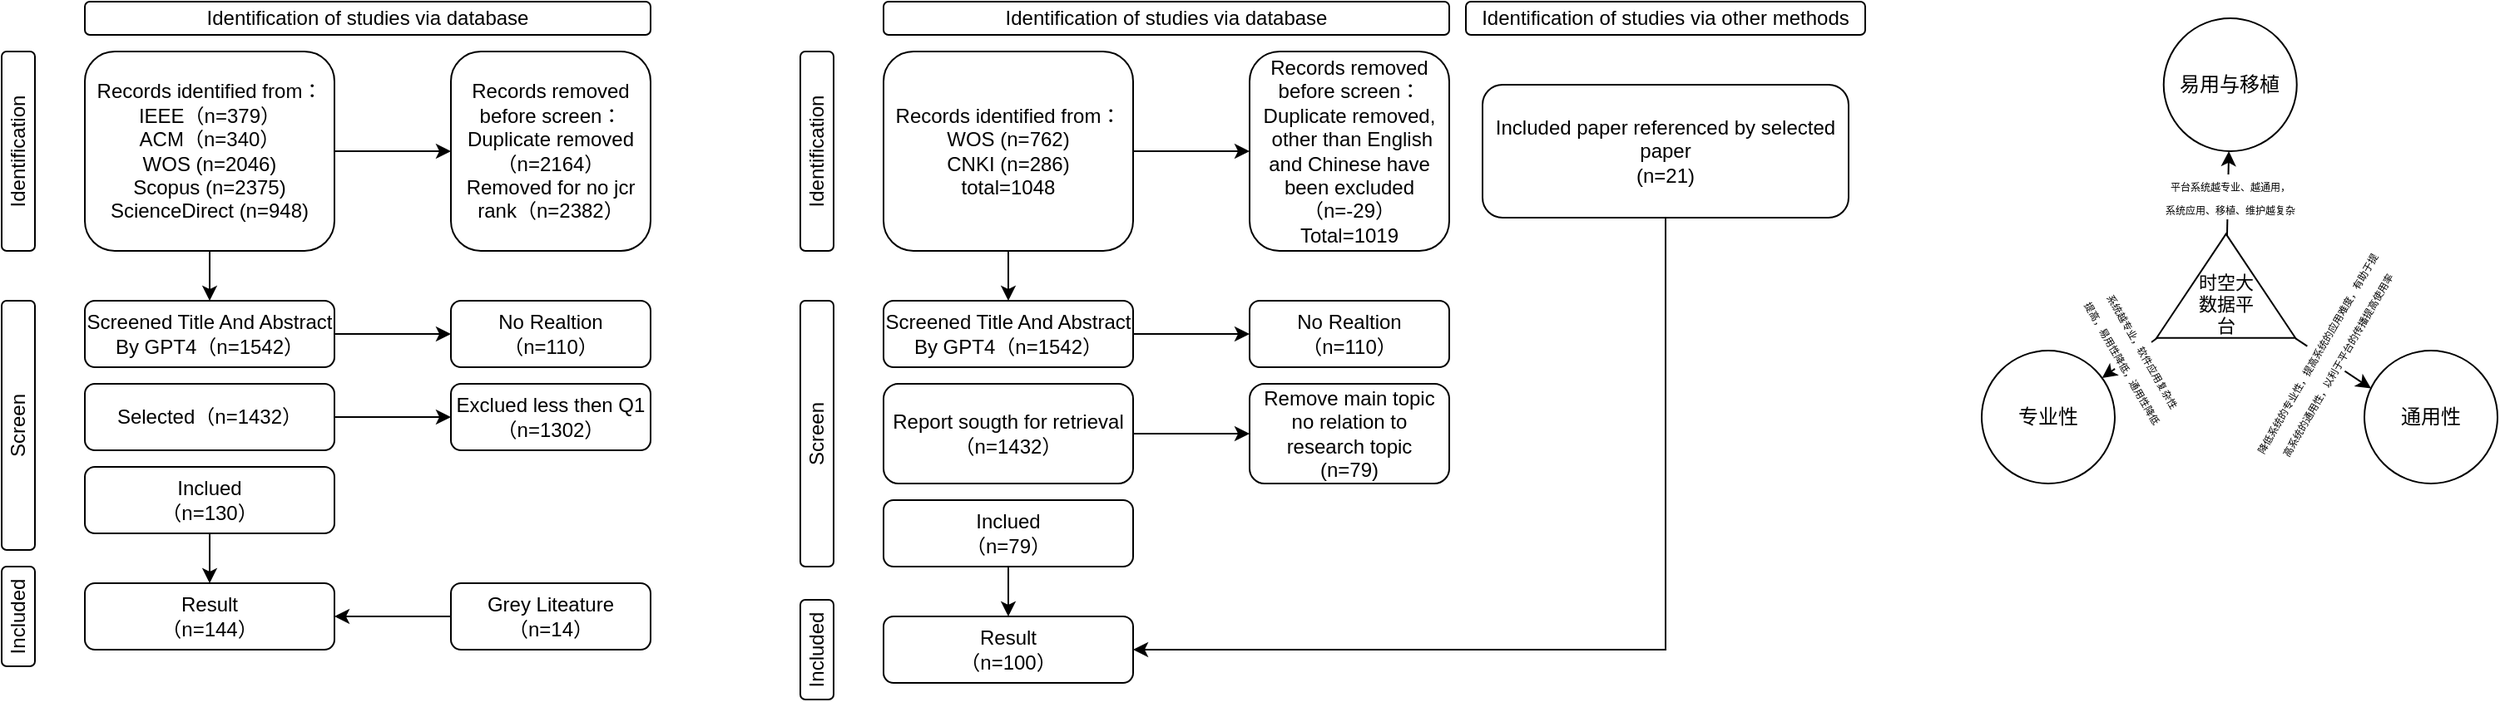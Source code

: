 <mxfile version="26.2.9">
  <diagram name="第 1 页" id="8o8XvhP2dbl5_3nsmxD9">
    <mxGraphModel dx="985" dy="546" grid="0" gridSize="10" guides="0" tooltips="1" connect="1" arrows="1" fold="1" page="0" pageScale="1" pageWidth="827" pageHeight="1169" math="0" shadow="0">
      <root>
        <mxCell id="0" />
        <mxCell id="1" parent="0" />
        <mxCell id="wGT_a7te1NiHUHG1gqh5-1" value="Identification" style="rounded=1;html=1;whiteSpace=wrap;horizontal=0;" parent="1" vertex="1">
          <mxGeometry x="30" y="150" width="20" height="120" as="geometry" />
        </mxCell>
        <mxCell id="wGT_a7te1NiHUHG1gqh5-2" value="Screen" style="rounded=1;whiteSpace=wrap;html=1;horizontal=0;" parent="1" vertex="1">
          <mxGeometry x="30" y="300" width="20" height="150" as="geometry" />
        </mxCell>
        <mxCell id="wGT_a7te1NiHUHG1gqh5-3" value="Included" style="rounded=1;whiteSpace=wrap;html=1;horizontal=0;" parent="1" vertex="1">
          <mxGeometry x="30" y="460" width="20" height="60" as="geometry" />
        </mxCell>
        <mxCell id="wGT_a7te1NiHUHG1gqh5-4" value="Identification of studies via database" style="rounded=1;whiteSpace=wrap;html=1;" parent="1" vertex="1">
          <mxGeometry x="80" y="120" width="340" height="20" as="geometry" />
        </mxCell>
        <mxCell id="wGT_a7te1NiHUHG1gqh5-8" style="edgeStyle=orthogonalEdgeStyle;rounded=0;orthogonalLoop=1;jettySize=auto;html=1;" parent="1" source="wGT_a7te1NiHUHG1gqh5-6" target="wGT_a7te1NiHUHG1gqh5-7" edge="1">
          <mxGeometry relative="1" as="geometry" />
        </mxCell>
        <mxCell id="wGT_a7te1NiHUHG1gqh5-32" style="edgeStyle=orthogonalEdgeStyle;rounded=0;orthogonalLoop=1;jettySize=auto;html=1;entryX=0.5;entryY=0;entryDx=0;entryDy=0;" parent="1" source="wGT_a7te1NiHUHG1gqh5-6" target="wGT_a7te1NiHUHG1gqh5-9" edge="1">
          <mxGeometry relative="1" as="geometry" />
        </mxCell>
        <mxCell id="wGT_a7te1NiHUHG1gqh5-6" value="Records identified from：&lt;br&gt;IEEE（n=379）&lt;br&gt;ACM（n=340）&lt;br&gt;&lt;div&gt;WOS (n=2046)&lt;/div&gt;&lt;div&gt;Scopus (n=2375)&lt;/div&gt;&lt;div&gt;ScienceDirect (n=948)&lt;/div&gt;" style="rounded=1;whiteSpace=wrap;html=1;" parent="1" vertex="1">
          <mxGeometry x="80" y="150" width="150" height="120" as="geometry" />
        </mxCell>
        <mxCell id="wGT_a7te1NiHUHG1gqh5-7" value="Records removed before screen：&lt;br&gt;Duplicate removed（n=2164）&lt;br&gt;Removed for no jcr rank（n=2382）" style="rounded=1;whiteSpace=wrap;html=1;" parent="1" vertex="1">
          <mxGeometry x="300" y="150" width="120" height="120" as="geometry" />
        </mxCell>
        <mxCell id="wGT_a7te1NiHUHG1gqh5-14" style="edgeStyle=orthogonalEdgeStyle;rounded=0;orthogonalLoop=1;jettySize=auto;html=1;" parent="1" source="wGT_a7te1NiHUHG1gqh5-9" target="wGT_a7te1NiHUHG1gqh5-13" edge="1">
          <mxGeometry relative="1" as="geometry" />
        </mxCell>
        <mxCell id="wGT_a7te1NiHUHG1gqh5-9" value="Screened Title And Abstract By GPT4（n=1542）" style="rounded=1;whiteSpace=wrap;html=1;" parent="1" vertex="1">
          <mxGeometry x="80" y="300" width="150" height="40" as="geometry" />
        </mxCell>
        <mxCell id="wGT_a7te1NiHUHG1gqh5-16" style="edgeStyle=orthogonalEdgeStyle;rounded=0;orthogonalLoop=1;jettySize=auto;html=1;" parent="1" source="wGT_a7te1NiHUHG1gqh5-10" target="wGT_a7te1NiHUHG1gqh5-15" edge="1">
          <mxGeometry relative="1" as="geometry" />
        </mxCell>
        <mxCell id="wGT_a7te1NiHUHG1gqh5-10" value="Selected（n=1432）" style="rounded=1;whiteSpace=wrap;html=1;" parent="1" vertex="1">
          <mxGeometry x="80" y="350" width="150" height="40" as="geometry" />
        </mxCell>
        <mxCell id="wGT_a7te1NiHUHG1gqh5-33" style="edgeStyle=orthogonalEdgeStyle;rounded=0;orthogonalLoop=1;jettySize=auto;html=1;" parent="1" source="wGT_a7te1NiHUHG1gqh5-11" target="wGT_a7te1NiHUHG1gqh5-12" edge="1">
          <mxGeometry relative="1" as="geometry" />
        </mxCell>
        <mxCell id="wGT_a7te1NiHUHG1gqh5-11" value="Inclued&lt;br&gt;（n=130）" style="rounded=1;whiteSpace=wrap;html=1;" parent="1" vertex="1">
          <mxGeometry x="80" y="400" width="150" height="40" as="geometry" />
        </mxCell>
        <mxCell id="wGT_a7te1NiHUHG1gqh5-12" value="Result&lt;br&gt;（n=144）" style="rounded=1;whiteSpace=wrap;html=1;" parent="1" vertex="1">
          <mxGeometry x="80" y="470" width="150" height="40" as="geometry" />
        </mxCell>
        <mxCell id="wGT_a7te1NiHUHG1gqh5-13" value="No Realtion&lt;br&gt;（n=110）" style="rounded=1;whiteSpace=wrap;html=1;" parent="1" vertex="1">
          <mxGeometry x="300" y="300" width="120" height="40" as="geometry" />
        </mxCell>
        <mxCell id="wGT_a7te1NiHUHG1gqh5-15" value="Exclued less then Q1&lt;br&gt;（n=1302）" style="rounded=1;whiteSpace=wrap;html=1;" parent="1" vertex="1">
          <mxGeometry x="300" y="350" width="120" height="40" as="geometry" />
        </mxCell>
        <mxCell id="Lo8Q3yd1pTkiiWMSKk8t-3" style="edgeStyle=orthogonalEdgeStyle;rounded=0;orthogonalLoop=1;jettySize=auto;html=1;" parent="1" source="Lo8Q3yd1pTkiiWMSKk8t-2" target="wGT_a7te1NiHUHG1gqh5-12" edge="1">
          <mxGeometry relative="1" as="geometry" />
        </mxCell>
        <mxCell id="Lo8Q3yd1pTkiiWMSKk8t-2" value="Grey Liteature&lt;br&gt;（n=14）" style="rounded=1;whiteSpace=wrap;html=1;" parent="1" vertex="1">
          <mxGeometry x="300" y="470" width="120" height="40" as="geometry" />
        </mxCell>
        <mxCell id="UTdYP_ob4YdQUdbvaLEM-1" value="Identification" style="rounded=1;html=1;whiteSpace=wrap;horizontal=0;" parent="1" vertex="1">
          <mxGeometry x="510" y="150" width="20" height="120" as="geometry" />
        </mxCell>
        <mxCell id="UTdYP_ob4YdQUdbvaLEM-2" value="Screen" style="rounded=1;whiteSpace=wrap;html=1;horizontal=0;" parent="1" vertex="1">
          <mxGeometry x="510" y="300" width="20" height="160" as="geometry" />
        </mxCell>
        <mxCell id="UTdYP_ob4YdQUdbvaLEM-3" value="Included" style="rounded=1;whiteSpace=wrap;html=1;horizontal=0;" parent="1" vertex="1">
          <mxGeometry x="510" y="480" width="20" height="60" as="geometry" />
        </mxCell>
        <mxCell id="UTdYP_ob4YdQUdbvaLEM-4" value="Identification of studies via database" style="rounded=1;whiteSpace=wrap;html=1;" parent="1" vertex="1">
          <mxGeometry x="560" y="120" width="340" height="20" as="geometry" />
        </mxCell>
        <mxCell id="UTdYP_ob4YdQUdbvaLEM-5" style="edgeStyle=orthogonalEdgeStyle;rounded=0;orthogonalLoop=1;jettySize=auto;html=1;" parent="1" source="UTdYP_ob4YdQUdbvaLEM-7" target="UTdYP_ob4YdQUdbvaLEM-8" edge="1">
          <mxGeometry relative="1" as="geometry" />
        </mxCell>
        <mxCell id="UTdYP_ob4YdQUdbvaLEM-6" style="edgeStyle=orthogonalEdgeStyle;rounded=0;orthogonalLoop=1;jettySize=auto;html=1;entryX=0.5;entryY=0;entryDx=0;entryDy=0;" parent="1" source="UTdYP_ob4YdQUdbvaLEM-7" target="UTdYP_ob4YdQUdbvaLEM-10" edge="1">
          <mxGeometry relative="1" as="geometry" />
        </mxCell>
        <mxCell id="UTdYP_ob4YdQUdbvaLEM-7" value="Records identified from：&lt;div&gt;WOS (n=762)&lt;/div&gt;&lt;div&gt;CNKI (n=286)&lt;/div&gt;&lt;div&gt;total=1048&lt;/div&gt;" style="rounded=1;whiteSpace=wrap;html=1;" parent="1" vertex="1">
          <mxGeometry x="560" y="150" width="150" height="120" as="geometry" />
        </mxCell>
        <mxCell id="UTdYP_ob4YdQUdbvaLEM-8" value="Records removed before screen：&lt;br&gt;&lt;div&gt;Duplicate removed,&lt;/div&gt;&lt;div&gt;&amp;nbsp;other than English and Chinese have been excluded&lt;/div&gt;&lt;div&gt;（n=-29）&lt;/div&gt;Total=1019" style="rounded=1;whiteSpace=wrap;html=1;" parent="1" vertex="1">
          <mxGeometry x="780" y="150" width="120" height="120" as="geometry" />
        </mxCell>
        <mxCell id="UTdYP_ob4YdQUdbvaLEM-9" style="edgeStyle=orthogonalEdgeStyle;rounded=0;orthogonalLoop=1;jettySize=auto;html=1;" parent="1" source="UTdYP_ob4YdQUdbvaLEM-10" target="UTdYP_ob4YdQUdbvaLEM-16" edge="1">
          <mxGeometry relative="1" as="geometry" />
        </mxCell>
        <mxCell id="UTdYP_ob4YdQUdbvaLEM-10" value="Screened Title And Abstract By GPT4（n=1542）" style="rounded=1;whiteSpace=wrap;html=1;" parent="1" vertex="1">
          <mxGeometry x="560" y="300" width="150" height="40" as="geometry" />
        </mxCell>
        <mxCell id="UTdYP_ob4YdQUdbvaLEM-11" style="edgeStyle=orthogonalEdgeStyle;rounded=0;orthogonalLoop=1;jettySize=auto;html=1;" parent="1" source="UTdYP_ob4YdQUdbvaLEM-12" target="UTdYP_ob4YdQUdbvaLEM-17" edge="1">
          <mxGeometry relative="1" as="geometry" />
        </mxCell>
        <mxCell id="UTdYP_ob4YdQUdbvaLEM-12" value="Report sougth for retrieval（n=1432）" style="rounded=1;whiteSpace=wrap;html=1;" parent="1" vertex="1">
          <mxGeometry x="560" y="350" width="150" height="60" as="geometry" />
        </mxCell>
        <mxCell id="UTdYP_ob4YdQUdbvaLEM-13" style="edgeStyle=orthogonalEdgeStyle;rounded=0;orthogonalLoop=1;jettySize=auto;html=1;" parent="1" source="UTdYP_ob4YdQUdbvaLEM-14" target="UTdYP_ob4YdQUdbvaLEM-15" edge="1">
          <mxGeometry relative="1" as="geometry" />
        </mxCell>
        <mxCell id="UTdYP_ob4YdQUdbvaLEM-14" value="Inclued&lt;br&gt;（n=79）" style="rounded=1;whiteSpace=wrap;html=1;" parent="1" vertex="1">
          <mxGeometry x="560" y="420" width="150" height="40" as="geometry" />
        </mxCell>
        <mxCell id="UTdYP_ob4YdQUdbvaLEM-15" value="Result&lt;br&gt;（n=100）" style="rounded=1;whiteSpace=wrap;html=1;" parent="1" vertex="1">
          <mxGeometry x="560" y="490" width="150" height="40" as="geometry" />
        </mxCell>
        <mxCell id="UTdYP_ob4YdQUdbvaLEM-16" value="No Realtion&lt;br&gt;（n=110）" style="rounded=1;whiteSpace=wrap;html=1;" parent="1" vertex="1">
          <mxGeometry x="780" y="300" width="120" height="40" as="geometry" />
        </mxCell>
        <mxCell id="UTdYP_ob4YdQUdbvaLEM-17" value="&lt;div&gt;Remove main topic no relation to research topic&lt;/div&gt;&lt;div&gt; (n=79)&lt;/div&gt;" style="rounded=1;whiteSpace=wrap;html=1;" parent="1" vertex="1">
          <mxGeometry x="780" y="350" width="120" height="60" as="geometry" />
        </mxCell>
        <mxCell id="7u2R2iz1aB_nDEzt7f6u-1" value="易用与移植" style="ellipse;whiteSpace=wrap;html=1;aspect=fixed;" parent="1" vertex="1">
          <mxGeometry x="1329.37" y="130" width="80" height="80" as="geometry" />
        </mxCell>
        <mxCell id="7u2R2iz1aB_nDEzt7f6u-2" value="专业性" style="ellipse;whiteSpace=wrap;html=1;aspect=fixed;" parent="1" vertex="1">
          <mxGeometry x="1220" y="330" width="80" height="80" as="geometry" />
        </mxCell>
        <mxCell id="7u2R2iz1aB_nDEzt7f6u-3" value="通用性" style="ellipse;whiteSpace=wrap;html=1;aspect=fixed;" parent="1" vertex="1">
          <mxGeometry x="1450" y="330" width="80" height="80" as="geometry" />
        </mxCell>
        <mxCell id="7u2R2iz1aB_nDEzt7f6u-9" style="rounded=0;orthogonalLoop=1;jettySize=auto;html=1;" parent="1" source="7u2R2iz1aB_nDEzt7f6u-8" target="7u2R2iz1aB_nDEzt7f6u-1" edge="1">
          <mxGeometry relative="1" as="geometry" />
        </mxCell>
        <mxCell id="7u2R2iz1aB_nDEzt7f6u-14" value="&lt;div&gt;&lt;font style=&quot;font-size: 6px;&quot;&gt;平台系统越专业、越通用，&lt;/font&gt;&lt;/div&gt;&lt;div&gt;&lt;font style=&quot;font-size: 6px;&quot;&gt;系统应用、移植、维护越复杂&lt;/font&gt;&lt;/div&gt;" style="edgeLabel;html=1;align=center;verticalAlign=middle;resizable=0;points=[];" parent="7u2R2iz1aB_nDEzt7f6u-9" vertex="1" connectable="0">
          <mxGeometry x="0.199" y="1" relative="1" as="geometry">
            <mxPoint x="2" y="7" as="offset" />
          </mxGeometry>
        </mxCell>
        <mxCell id="7u2R2iz1aB_nDEzt7f6u-10" style="rounded=0;orthogonalLoop=1;jettySize=auto;html=1;exitX=0.001;exitY=0.007;exitDx=0;exitDy=0;exitPerimeter=0;" parent="1" source="7u2R2iz1aB_nDEzt7f6u-8" target="7u2R2iz1aB_nDEzt7f6u-2" edge="1">
          <mxGeometry relative="1" as="geometry" />
        </mxCell>
        <mxCell id="7u2R2iz1aB_nDEzt7f6u-16" value="&lt;div&gt;&lt;font style=&quot;font-size: 6px;&quot;&gt;系统越专业，软件应用复杂性&lt;/font&gt;&lt;/div&gt;&lt;div&gt;&lt;font style=&quot;font-size: 6px;&quot;&gt;提高，易用性降低，通用性降低&lt;/font&gt;&lt;/div&gt;" style="edgeLabel;html=1;align=center;verticalAlign=middle;resizable=0;points=[];rotation=60;" parent="7u2R2iz1aB_nDEzt7f6u-10" vertex="1" connectable="0">
          <mxGeometry x="-0.179" relative="1" as="geometry">
            <mxPoint as="offset" />
          </mxGeometry>
        </mxCell>
        <mxCell id="7u2R2iz1aB_nDEzt7f6u-8" value="" style="triangle;whiteSpace=wrap;html=1;rotation=-90;" parent="1" vertex="1">
          <mxGeometry x="1335.55" y="249.36" width="62.55" height="83.41" as="geometry" />
        </mxCell>
        <mxCell id="7u2R2iz1aB_nDEzt7f6u-11" style="rounded=0;orthogonalLoop=1;jettySize=auto;html=1;entryX=0.05;entryY=0.285;entryDx=0;entryDy=0;entryPerimeter=0;exitX=-0.003;exitY=0.999;exitDx=0;exitDy=0;exitPerimeter=0;" parent="1" source="7u2R2iz1aB_nDEzt7f6u-8" target="7u2R2iz1aB_nDEzt7f6u-3" edge="1">
          <mxGeometry relative="1" as="geometry" />
        </mxCell>
        <mxCell id="7u2R2iz1aB_nDEzt7f6u-15" value="&lt;div&gt;&lt;font style=&quot;font-size: 6px;&quot;&gt;降低系统的专业性，提高系统的应用难度，有助于提&lt;/font&gt;&lt;/div&gt;&lt;div&gt;&lt;font style=&quot;font-size: 6px;&quot;&gt;高系统的通用性，以利于平台的传播提高使用率&lt;/font&gt;&lt;/div&gt;" style="edgeLabel;html=1;align=center;verticalAlign=middle;resizable=0;points=[];rotation=-60;" parent="7u2R2iz1aB_nDEzt7f6u-11" vertex="1" connectable="0">
          <mxGeometry x="-0.188" y="-1" relative="1" as="geometry">
            <mxPoint as="offset" />
          </mxGeometry>
        </mxCell>
        <mxCell id="7u2R2iz1aB_nDEzt7f6u-13" value="时空大数据平台" style="text;html=1;align=center;verticalAlign=middle;whiteSpace=wrap;rounded=0;fontSize=11;" parent="1" vertex="1">
          <mxGeometry x="1346.83" y="277" width="40" height="50" as="geometry" />
        </mxCell>
        <mxCell id="21tQJuZGTOGQ_svhbv5I-20" value="Identification of studies via other methods" style="rounded=1;whiteSpace=wrap;html=1;" vertex="1" parent="1">
          <mxGeometry x="910" y="120" width="240" height="20" as="geometry" />
        </mxCell>
        <mxCell id="21tQJuZGTOGQ_svhbv5I-22" style="edgeStyle=orthogonalEdgeStyle;rounded=0;orthogonalLoop=1;jettySize=auto;html=1;exitX=0.5;exitY=1;exitDx=0;exitDy=0;entryX=1;entryY=0.5;entryDx=0;entryDy=0;" edge="1" parent="1" source="21tQJuZGTOGQ_svhbv5I-21" target="UTdYP_ob4YdQUdbvaLEM-15">
          <mxGeometry relative="1" as="geometry">
            <mxPoint x="910" y="510" as="targetPoint" />
          </mxGeometry>
        </mxCell>
        <mxCell id="21tQJuZGTOGQ_svhbv5I-21" value="&lt;div&gt;Included paper referenced by selected paper&lt;/div&gt;&lt;div&gt;(n=21)&lt;/div&gt;" style="rounded=1;whiteSpace=wrap;html=1;" vertex="1" parent="1">
          <mxGeometry x="920" y="170" width="220" height="80" as="geometry" />
        </mxCell>
      </root>
    </mxGraphModel>
  </diagram>
</mxfile>
